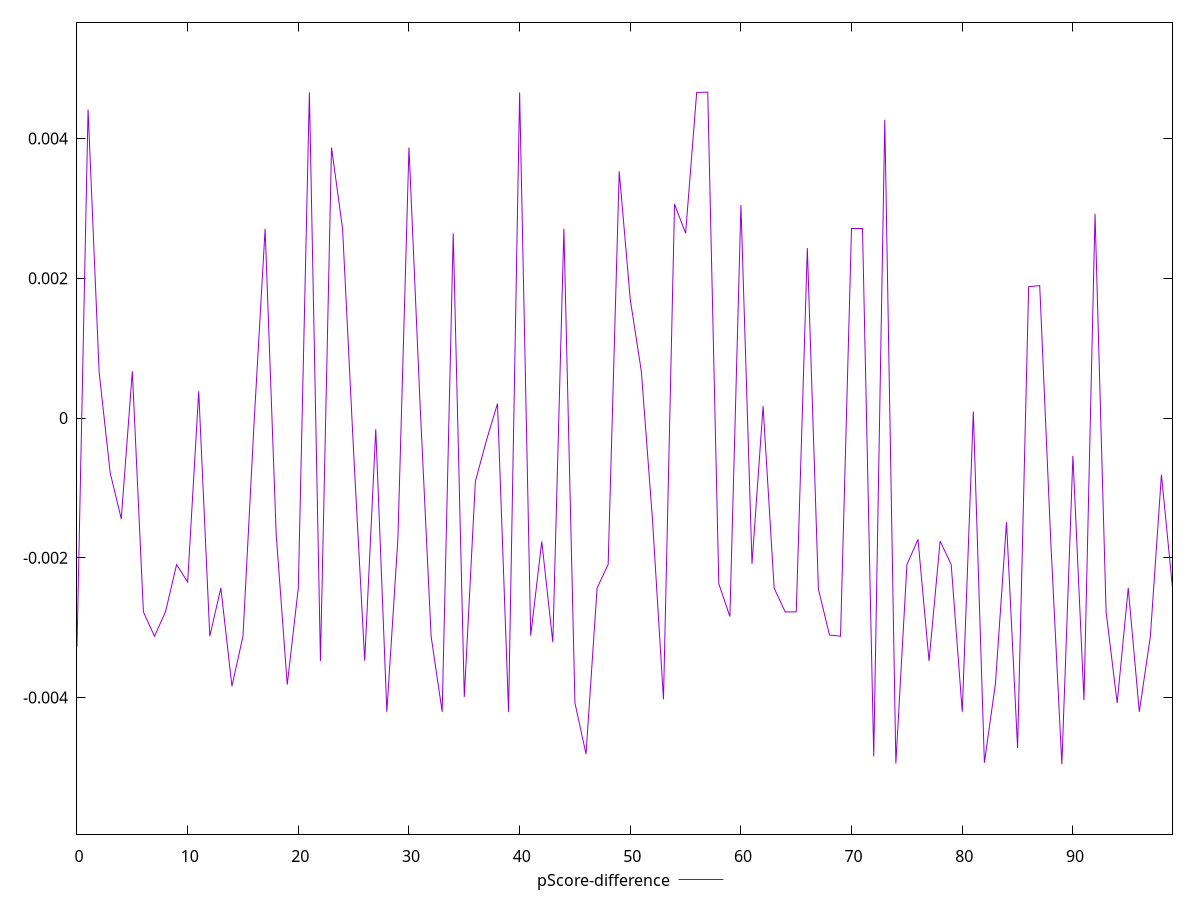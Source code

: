 reset

$pScoreDifference <<EOF
0 -0.0032734622126562307
1 0.0044159850101895826
2 0.0006576758492868873
3 -0.000785149995095491
4 -0.0014413347338178006
5 0.0006701683761920485
6 -0.002773433574066897
7 -0.0031226499016276943
8 -0.00277250165602716
9 -0.0020960465046745425
10 -0.0023469532961294393
11 0.00038323366142622994
12 -0.003121280323308495
13 -0.002431430124594347
14 -0.0038370983929274516
15 -0.0031215261383159554
16 -0.00007054125745564743
17 0.002708842277510448
18 -0.0016632505969186306
19 -0.0038142237078522268
20 -0.002431226610926207
21 0.004662399940863482
22 -0.003476850122653863
23 0.00387291554960556
24 0.002708842277510448
25 -0.0004952436640968116
26 -0.0034722067795682765
27 -0.0001596780373942508
28 -0.004203422427306203
29 -0.0017250333773755067
30 0.003872915549606004
31 0.00020733158107399952
32 -0.003121631488508414
33 -0.004203422427306203
34 0.002644236346606599
35 -0.003990773402143155
36 -0.0009049399602829578
37 -0.0003192645966856311
38 0.00020733158107322236
39 -0.004203422427306203
40 0.004662322386928763
41 -0.003114047659338759
42 -0.0017657428228099459
43 -0.0032086894349507844
44 0.002708842277510448
45 -0.004077867022692194
46 -0.004807590276911022
47 -0.002432278121305087
48 -0.002094880122807896
49 0.0035308343087803173
50 0.00169589139137849
51 0.0006673555235379158
52 -0.0014391488644865946
53 -0.004025185746954429
54 0.0030617043148695178
55 0.0026448647735795028
56 0.004660887594568841
57 0.004664493803696601
58 -0.0023716556668155198
59 -0.002840381519409463
60 0.003049310261899141
61 -0.002086717482931877
62 0.00017139745809546802
63 -0.002432278121305087
64 -0.0027744690897684166
65 -0.0027733990578054923
66 0.0024339724523168016
67 -0.002447816165995098
68 -0.003104019064473773
69 -0.0031217719562737223
70 0.002708842277510448
71 0.002708842277510448
72 -0.004842125827874022
73 0.004270001822888725
74 -0.004943720865976053
75 -0.0020960465046748755
76 -0.0017353247253514281
77 -0.003476850122654529
78 -0.001759524228997278
79 -0.0020960465046748755
80 -0.004203422427306647
81 0.0000934683498565736
82 -0.004932089340192292
83 -0.0037986246709023064
84 -0.0014897040624910485
85 -0.004722508784455126
86 0.0018809113893833995
87 0.001895931532963746
88 -0.0017657428228099459
89 -0.004954404027099013
90 -0.0005411495643412589
91 -0.004037940445274613
92 0.002923163238857107
93 -0.0027744690897684166
94 -0.004077213280515468
95 -0.002431464043747722
96 -0.004203422427306203
97 -0.0031226499016280274
98 -0.000810071349692576
99 -0.002432278121304754
EOF

set key outside below
set xrange [0:99]
set yrange [-0.005954404027099013:0.005664493803696601]
set trange [-0.005954404027099013:0.005664493803696601]
set terminal svg size 640, 500 enhanced background rgb 'white'
set output "reports/report_00033_2021-03-01T14-23-16.841Z/total-blocking-time/samples/astro-inner-cached/pScore-difference/values.svg"

plot $pScoreDifference title "pScore-difference" with line

reset
